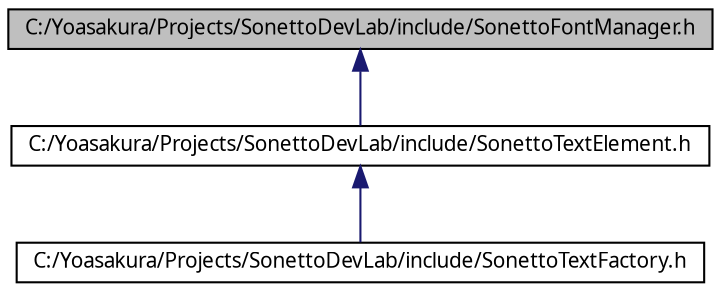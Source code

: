 digraph G
{
  bgcolor="transparent";
  edge [fontname="FreeSans.ttf",fontsize=10,labelfontname="FreeSans.ttf",labelfontsize=10];
  node [fontname="FreeSans.ttf",fontsize=10,shape=record];
  Node1 [label="C:/Yoasakura/Projects/SonettoDevLab/include/SonettoFontManager.h",height=0.2,width=0.4,color="black", fillcolor="grey75", style="filled" fontcolor="black"];
  Node1 -> Node2 [dir=back,color="midnightblue",fontsize=10,style="solid",fontname="FreeSans.ttf"];
  Node2 [label="C:/Yoasakura/Projects/SonettoDevLab/include/SonettoTextElement.h",height=0.2,width=0.4,color="black",URL="$_sonetto_text_element_8h.html"];
  Node2 -> Node3 [dir=back,color="midnightblue",fontsize=10,style="solid",fontname="FreeSans.ttf"];
  Node3 [label="C:/Yoasakura/Projects/SonettoDevLab/include/SonettoTextFactory.h",height=0.2,width=0.4,color="black",URL="$_sonetto_text_factory_8h.html"];
}
